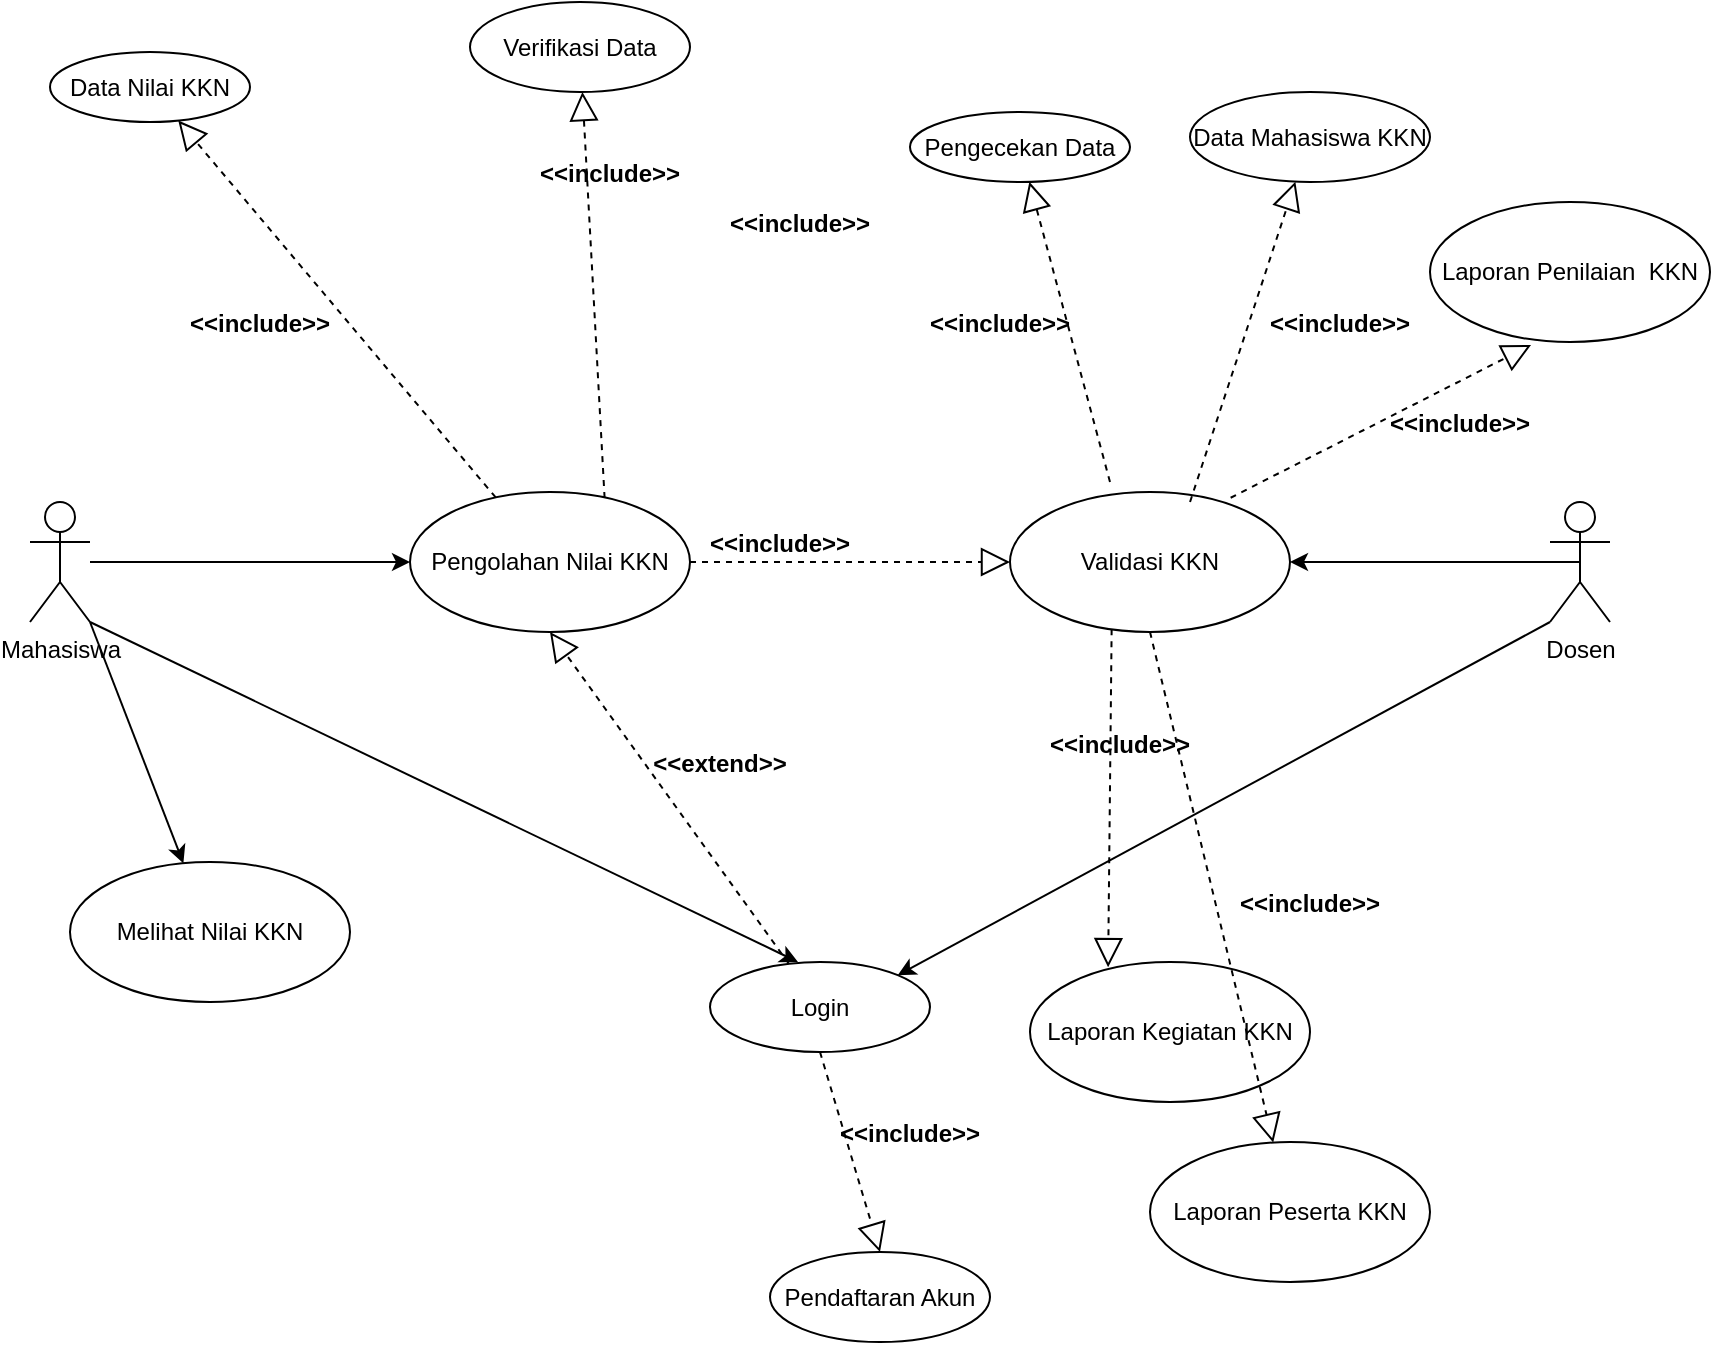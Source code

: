 <mxfile version="18.0.3" type="github">
  <diagram id="mFj9zT0GLIkyT43YNLqR" name="Page-1">
    <mxGraphModel dx="1893" dy="1681" grid="1" gridSize="10" guides="1" tooltips="1" connect="1" arrows="1" fold="1" page="1" pageScale="1" pageWidth="850" pageHeight="1100" math="0" shadow="0">
      <root>
        <mxCell id="0" />
        <mxCell id="1" parent="0" />
        <mxCell id="4zZi97eyjPiL-NLTRqPr-22" style="edgeStyle=orthogonalEdgeStyle;rounded=0;orthogonalLoop=1;jettySize=auto;html=1;entryX=0;entryY=0.5;entryDx=0;entryDy=0;" parent="1" source="4zZi97eyjPiL-NLTRqPr-6" target="4zZi97eyjPiL-NLTRqPr-16" edge="1">
          <mxGeometry relative="1" as="geometry">
            <mxPoint x="180" y="130" as="targetPoint" />
            <mxPoint x="160" y="220" as="sourcePoint" />
          </mxGeometry>
        </mxCell>
        <mxCell id="nYJFKBnxiem_B4qsCw1H-2" style="rounded=0;orthogonalLoop=1;jettySize=auto;html=1;exitX=1;exitY=1;exitDx=0;exitDy=0;exitPerimeter=0;" edge="1" parent="1" source="4zZi97eyjPiL-NLTRqPr-6" target="nYJFKBnxiem_B4qsCw1H-1">
          <mxGeometry relative="1" as="geometry" />
        </mxCell>
        <mxCell id="nYJFKBnxiem_B4qsCw1H-3" style="edgeStyle=none;rounded=0;orthogonalLoop=1;jettySize=auto;html=1;exitX=1;exitY=1;exitDx=0;exitDy=0;exitPerimeter=0;entryX=0.4;entryY=0;entryDx=0;entryDy=0;entryPerimeter=0;" edge="1" parent="1" source="4zZi97eyjPiL-NLTRqPr-6" target="4zZi97eyjPiL-NLTRqPr-26">
          <mxGeometry relative="1" as="geometry" />
        </mxCell>
        <mxCell id="4zZi97eyjPiL-NLTRqPr-6" value="Mahasiswa" style="shape=umlActor;verticalLabelPosition=bottom;verticalAlign=top;html=1;outlineConnect=0;" parent="1" vertex="1">
          <mxGeometry y="130" width="30" height="60" as="geometry" />
        </mxCell>
        <mxCell id="4zZi97eyjPiL-NLTRqPr-31" style="edgeStyle=orthogonalEdgeStyle;rounded=0;orthogonalLoop=1;jettySize=auto;html=1;exitX=0.5;exitY=0.5;exitDx=0;exitDy=0;exitPerimeter=0;entryX=1;entryY=0.5;entryDx=0;entryDy=0;" parent="1" source="4zZi97eyjPiL-NLTRqPr-9" target="4zZi97eyjPiL-NLTRqPr-28" edge="1">
          <mxGeometry relative="1" as="geometry" />
        </mxCell>
        <mxCell id="nYJFKBnxiem_B4qsCw1H-7" style="edgeStyle=none;rounded=0;orthogonalLoop=1;jettySize=auto;html=1;exitX=0;exitY=1;exitDx=0;exitDy=0;exitPerimeter=0;entryX=1;entryY=0;entryDx=0;entryDy=0;" edge="1" parent="1" source="4zZi97eyjPiL-NLTRqPr-9" target="4zZi97eyjPiL-NLTRqPr-26">
          <mxGeometry relative="1" as="geometry" />
        </mxCell>
        <mxCell id="4zZi97eyjPiL-NLTRqPr-9" value="Dosen" style="shape=umlActor;verticalLabelPosition=bottom;verticalAlign=top;html=1;outlineConnect=0;" parent="1" vertex="1">
          <mxGeometry x="760" y="130" width="30" height="60" as="geometry" />
        </mxCell>
        <mxCell id="4zZi97eyjPiL-NLTRqPr-16" value="Pengolahan Nilai KKN" style="ellipse;whiteSpace=wrap;html=1;" parent="1" vertex="1">
          <mxGeometry x="190" y="125" width="140" height="70" as="geometry" />
        </mxCell>
        <mxCell id="4zZi97eyjPiL-NLTRqPr-18" value="Pendaftaran Akun" style="ellipse;whiteSpace=wrap;html=1;" parent="1" vertex="1">
          <mxGeometry x="370" y="505" width="110" height="45" as="geometry" />
        </mxCell>
        <mxCell id="4zZi97eyjPiL-NLTRqPr-26" value="Login" style="ellipse;whiteSpace=wrap;html=1;" parent="1" vertex="1">
          <mxGeometry x="340" y="360" width="110" height="45" as="geometry" />
        </mxCell>
        <mxCell id="4zZi97eyjPiL-NLTRqPr-27" value="&lt;&lt;include&gt;&gt;" style="text;align=center;fontStyle=1;verticalAlign=middle;spacingLeft=3;spacingRight=3;strokeColor=none;rotatable=0;points=[[0,0.5],[1,0.5]];portConstraint=eastwest;flipV=0;flipH=0;direction=west;" parent="1" vertex="1">
          <mxGeometry x="350" y="-20" width="70" height="20" as="geometry" />
        </mxCell>
        <mxCell id="4zZi97eyjPiL-NLTRqPr-28" value="Validasi KKN" style="ellipse;whiteSpace=wrap;html=1;" parent="1" vertex="1">
          <mxGeometry x="490" y="125" width="140" height="70" as="geometry" />
        </mxCell>
        <mxCell id="4zZi97eyjPiL-NLTRqPr-36" value="" style="endArrow=block;dashed=1;endFill=0;endSize=12;html=1;rounded=0;entryX=0;entryY=0.5;entryDx=0;entryDy=0;exitX=1;exitY=0.5;exitDx=0;exitDy=0;" parent="1" source="4zZi97eyjPiL-NLTRqPr-16" target="4zZi97eyjPiL-NLTRqPr-28" edge="1">
          <mxGeometry width="160" relative="1" as="geometry">
            <mxPoint x="320" y="20" as="sourcePoint" />
            <mxPoint x="480" y="20" as="targetPoint" />
          </mxGeometry>
        </mxCell>
        <mxCell id="4zZi97eyjPiL-NLTRqPr-38" value="&lt;&lt;include&gt;&gt;" style="text;align=center;fontStyle=1;verticalAlign=middle;spacingLeft=3;spacingRight=3;strokeColor=none;rotatable=0;points=[[0,0.5],[1,0.5]];portConstraint=eastwest;flipV=0;flipH=0;direction=west;" parent="1" vertex="1">
          <mxGeometry x="340" y="140" width="70" height="20" as="geometry" />
        </mxCell>
        <mxCell id="4zZi97eyjPiL-NLTRqPr-39" value="" style="endArrow=block;dashed=1;endFill=0;endSize=12;html=1;rounded=0;" parent="1" source="4zZi97eyjPiL-NLTRqPr-16" target="4zZi97eyjPiL-NLTRqPr-40" edge="1">
          <mxGeometry width="160" relative="1" as="geometry">
            <mxPoint x="320" y="20" as="sourcePoint" />
            <mxPoint x="80" y="-60" as="targetPoint" />
          </mxGeometry>
        </mxCell>
        <mxCell id="4zZi97eyjPiL-NLTRqPr-40" value="Data Nilai KKN" style="ellipse;whiteSpace=wrap;html=1;" parent="1" vertex="1">
          <mxGeometry x="10" y="-95" width="100" height="35" as="geometry" />
        </mxCell>
        <mxCell id="4zZi97eyjPiL-NLTRqPr-41" value="&lt;&lt;include&gt;&gt;" style="text;align=center;fontStyle=1;verticalAlign=middle;spacingLeft=3;spacingRight=3;strokeColor=none;rotatable=0;points=[[0,0.5],[1,0.5]];portConstraint=eastwest;flipV=0;flipH=0;direction=west;" parent="1" vertex="1">
          <mxGeometry x="80" y="30" width="70" height="20" as="geometry" />
        </mxCell>
        <mxCell id="4zZi97eyjPiL-NLTRqPr-42" value="" style="endArrow=block;dashed=1;endFill=0;endSize=12;html=1;rounded=0;" parent="1" target="4zZi97eyjPiL-NLTRqPr-43" edge="1">
          <mxGeometry width="160" relative="1" as="geometry">
            <mxPoint x="540" y="120" as="sourcePoint" />
            <mxPoint x="510" y="-30" as="targetPoint" />
          </mxGeometry>
        </mxCell>
        <mxCell id="4zZi97eyjPiL-NLTRqPr-43" value="Pengecekan Data" style="ellipse;whiteSpace=wrap;html=1;" parent="1" vertex="1">
          <mxGeometry x="440" y="-65" width="110" height="35" as="geometry" />
        </mxCell>
        <mxCell id="4zZi97eyjPiL-NLTRqPr-44" value="" style="endArrow=block;dashed=1;endFill=0;endSize=12;html=1;rounded=0;exitX=0.643;exitY=0.071;exitDx=0;exitDy=0;exitPerimeter=0;" parent="1" source="4zZi97eyjPiL-NLTRqPr-28" target="4zZi97eyjPiL-NLTRqPr-45" edge="1">
          <mxGeometry width="160" relative="1" as="geometry">
            <mxPoint x="320" y="20" as="sourcePoint" />
            <mxPoint x="620" y="-50" as="targetPoint" />
          </mxGeometry>
        </mxCell>
        <mxCell id="4zZi97eyjPiL-NLTRqPr-45" value="Data Mahasiswa KKN" style="ellipse;whiteSpace=wrap;html=1;" parent="1" vertex="1">
          <mxGeometry x="580" y="-75" width="120" height="45" as="geometry" />
        </mxCell>
        <mxCell id="4zZi97eyjPiL-NLTRqPr-46" value="&lt;&lt;include&gt;&gt;" style="text;align=center;fontStyle=1;verticalAlign=middle;spacingLeft=3;spacingRight=3;strokeColor=none;rotatable=0;points=[[0,0.5],[1,0.5]];portConstraint=eastwest;flipV=0;flipH=0;direction=west;" parent="1" vertex="1">
          <mxGeometry x="450" y="30" width="70" height="20" as="geometry" />
        </mxCell>
        <mxCell id="4zZi97eyjPiL-NLTRqPr-47" value="&lt;&lt;include&gt;&gt;" style="text;align=center;fontStyle=1;verticalAlign=middle;spacingLeft=3;spacingRight=3;strokeColor=none;rotatable=0;points=[[0,0.5],[1,0.5]];portConstraint=eastwest;flipV=0;flipH=0;direction=west;" parent="1" vertex="1">
          <mxGeometry x="620" y="30" width="70" height="20" as="geometry" />
        </mxCell>
        <mxCell id="4zZi97eyjPiL-NLTRqPr-48" value="" style="endArrow=block;dashed=1;endFill=0;endSize=12;html=1;rounded=0;exitX=0.695;exitY=0.043;exitDx=0;exitDy=0;exitPerimeter=0;" parent="1" source="4zZi97eyjPiL-NLTRqPr-16" target="4zZi97eyjPiL-NLTRqPr-49" edge="1">
          <mxGeometry width="160" relative="1" as="geometry">
            <mxPoint x="320" y="20" as="sourcePoint" />
            <mxPoint x="280" y="-60" as="targetPoint" />
          </mxGeometry>
        </mxCell>
        <mxCell id="4zZi97eyjPiL-NLTRqPr-49" value="Verifikasi Data" style="ellipse;whiteSpace=wrap;html=1;" parent="1" vertex="1">
          <mxGeometry x="220" y="-120" width="110" height="45" as="geometry" />
        </mxCell>
        <mxCell id="4zZi97eyjPiL-NLTRqPr-50" value="&lt;&lt;include&gt;&gt;" style="text;align=center;fontStyle=1;verticalAlign=middle;spacingLeft=3;spacingRight=3;strokeColor=none;rotatable=0;points=[[0,0.5],[1,0.5]];portConstraint=eastwest;flipV=0;flipH=0;direction=west;" parent="1" vertex="1">
          <mxGeometry x="270" y="-40" width="40" height="10" as="geometry" />
        </mxCell>
        <mxCell id="nYJFKBnxiem_B4qsCw1H-1" value="Melihat Nilai KKN" style="ellipse;whiteSpace=wrap;html=1;" vertex="1" parent="1">
          <mxGeometry x="20" y="310" width="140" height="70" as="geometry" />
        </mxCell>
        <mxCell id="nYJFKBnxiem_B4qsCw1H-4" value="" style="endArrow=block;dashed=1;endFill=0;endSize=12;html=1;rounded=0;exitX=0.5;exitY=1;exitDx=0;exitDy=0;entryX=0.5;entryY=0;entryDx=0;entryDy=0;" edge="1" parent="1" source="4zZi97eyjPiL-NLTRqPr-26" target="4zZi97eyjPiL-NLTRqPr-18">
          <mxGeometry width="160" relative="1" as="geometry">
            <mxPoint x="300" y="490" as="sourcePoint" />
            <mxPoint x="460" y="490" as="targetPoint" />
          </mxGeometry>
        </mxCell>
        <mxCell id="nYJFKBnxiem_B4qsCw1H-6" value="&lt;&lt;include&gt;&gt;" style="text;align=center;fontStyle=1;verticalAlign=middle;spacingLeft=3;spacingRight=3;strokeColor=none;rotatable=0;points=[[0,0.5],[1,0.5]];portConstraint=eastwest;flipV=0;flipH=0;direction=west;" vertex="1" parent="1">
          <mxGeometry x="410" y="440" width="60" height="10" as="geometry" />
        </mxCell>
        <mxCell id="nYJFKBnxiem_B4qsCw1H-8" value="Laporan Kegiatan KKN" style="ellipse;whiteSpace=wrap;html=1;" vertex="1" parent="1">
          <mxGeometry x="500" y="360" width="140" height="70" as="geometry" />
        </mxCell>
        <mxCell id="nYJFKBnxiem_B4qsCw1H-9" value="" style="endArrow=block;dashed=1;endFill=0;endSize=12;html=1;rounded=0;entryX=0.279;entryY=0.037;entryDx=0;entryDy=0;entryPerimeter=0;exitX=0.363;exitY=0.981;exitDx=0;exitDy=0;exitPerimeter=0;" edge="1" parent="1" source="4zZi97eyjPiL-NLTRqPr-28" target="nYJFKBnxiem_B4qsCw1H-8">
          <mxGeometry width="160" relative="1" as="geometry">
            <mxPoint x="320" y="190" as="sourcePoint" />
            <mxPoint x="480" y="190" as="targetPoint" />
          </mxGeometry>
        </mxCell>
        <mxCell id="nYJFKBnxiem_B4qsCw1H-10" value="&lt;&lt;include&gt;&gt;" style="text;align=center;fontStyle=1;verticalAlign=middle;spacingLeft=3;spacingRight=3;strokeColor=none;rotatable=0;points=[[0,0.5],[1,0.5]];portConstraint=eastwest;flipV=0;flipH=0;direction=west;" vertex="1" parent="1">
          <mxGeometry x="510" y="250" width="70" as="geometry" />
        </mxCell>
        <mxCell id="nYJFKBnxiem_B4qsCw1H-12" value="Laporan Peserta KKN" style="ellipse;whiteSpace=wrap;html=1;" vertex="1" parent="1">
          <mxGeometry x="560" y="450" width="140" height="70" as="geometry" />
        </mxCell>
        <mxCell id="nYJFKBnxiem_B4qsCw1H-13" value="" style="endArrow=block;dashed=1;endFill=0;endSize=12;html=1;rounded=0;exitX=0.5;exitY=1;exitDx=0;exitDy=0;" edge="1" parent="1" source="4zZi97eyjPiL-NLTRqPr-28" target="nYJFKBnxiem_B4qsCw1H-12">
          <mxGeometry width="160" relative="1" as="geometry">
            <mxPoint x="320" y="190" as="sourcePoint" />
            <mxPoint x="480" y="190" as="targetPoint" />
          </mxGeometry>
        </mxCell>
        <mxCell id="nYJFKBnxiem_B4qsCw1H-14" value="Laporan Penilaian&amp;nbsp; KKN" style="ellipse;whiteSpace=wrap;html=1;" vertex="1" parent="1">
          <mxGeometry x="700" y="-20" width="140" height="70" as="geometry" />
        </mxCell>
        <mxCell id="nYJFKBnxiem_B4qsCw1H-15" value="" style="endArrow=block;dashed=1;endFill=0;endSize=12;html=1;rounded=0;exitX=0.788;exitY=0.041;exitDx=0;exitDy=0;exitPerimeter=0;entryX=0.361;entryY=1.021;entryDx=0;entryDy=0;entryPerimeter=0;" edge="1" parent="1" source="4zZi97eyjPiL-NLTRqPr-28" target="nYJFKBnxiem_B4qsCw1H-14">
          <mxGeometry width="160" relative="1" as="geometry">
            <mxPoint x="680" y="80" as="sourcePoint" />
            <mxPoint x="840" y="80" as="targetPoint" />
          </mxGeometry>
        </mxCell>
        <mxCell id="nYJFKBnxiem_B4qsCw1H-16" value="&lt;&lt;include&gt;&gt;" style="text;align=center;fontStyle=1;verticalAlign=middle;spacingLeft=3;spacingRight=3;strokeColor=none;rotatable=0;points=[[0,0.5],[1,0.5]];portConstraint=eastwest;flipV=0;flipH=0;direction=west;" vertex="1" parent="1">
          <mxGeometry x="680" y="80" width="70" height="20" as="geometry" />
        </mxCell>
        <mxCell id="nYJFKBnxiem_B4qsCw1H-17" value="&lt;&lt;include&gt;&gt;" style="text;align=center;fontStyle=1;verticalAlign=middle;spacingLeft=3;spacingRight=3;strokeColor=none;rotatable=0;points=[[0,0.5],[1,0.5]];portConstraint=eastwest;flipV=0;flipH=0;direction=west;" vertex="1" parent="1">
          <mxGeometry x="605" y="320" width="70" height="20" as="geometry" />
        </mxCell>
        <mxCell id="nYJFKBnxiem_B4qsCw1H-18" value="" style="endArrow=block;dashed=1;endFill=0;endSize=12;html=1;rounded=0;entryX=0.5;entryY=1;entryDx=0;entryDy=0;" edge="1" parent="1" source="4zZi97eyjPiL-NLTRqPr-26" target="4zZi97eyjPiL-NLTRqPr-16">
          <mxGeometry width="160" relative="1" as="geometry">
            <mxPoint x="320" y="300" as="sourcePoint" />
            <mxPoint x="480" y="300" as="targetPoint" />
          </mxGeometry>
        </mxCell>
        <mxCell id="nYJFKBnxiem_B4qsCw1H-20" value="&lt;&lt;extend&gt;&gt;" style="text;align=center;fontStyle=1;verticalAlign=middle;spacingLeft=3;spacingRight=3;strokeColor=none;rotatable=0;points=[[0,0.5],[1,0.5]];portConstraint=eastwest;flipV=0;flipH=0;direction=west;" vertex="1" parent="1">
          <mxGeometry x="310" y="250" width="70" height="20" as="geometry" />
        </mxCell>
      </root>
    </mxGraphModel>
  </diagram>
</mxfile>
